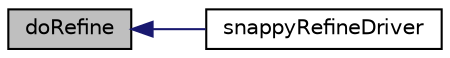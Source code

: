 digraph "doRefine"
{
  bgcolor="transparent";
  edge [fontname="Helvetica",fontsize="10",labelfontname="Helvetica",labelfontsize="10"];
  node [fontname="Helvetica",fontsize="10",shape=record];
  rankdir="LR";
  Node1 [label="doRefine",height=0.2,width=0.4,color="black", fillcolor="grey75", style="filled", fontcolor="black"];
  Node1 -> Node2 [dir="back",color="midnightblue",fontsize="10",style="solid",fontname="Helvetica"];
  Node2 [label="snappyRefineDriver",height=0.2,width=0.4,color="black",URL="$a02436.html#a5675da79b1a5d194aa113611d3b9e024",tooltip="Construct from components. "];
}
